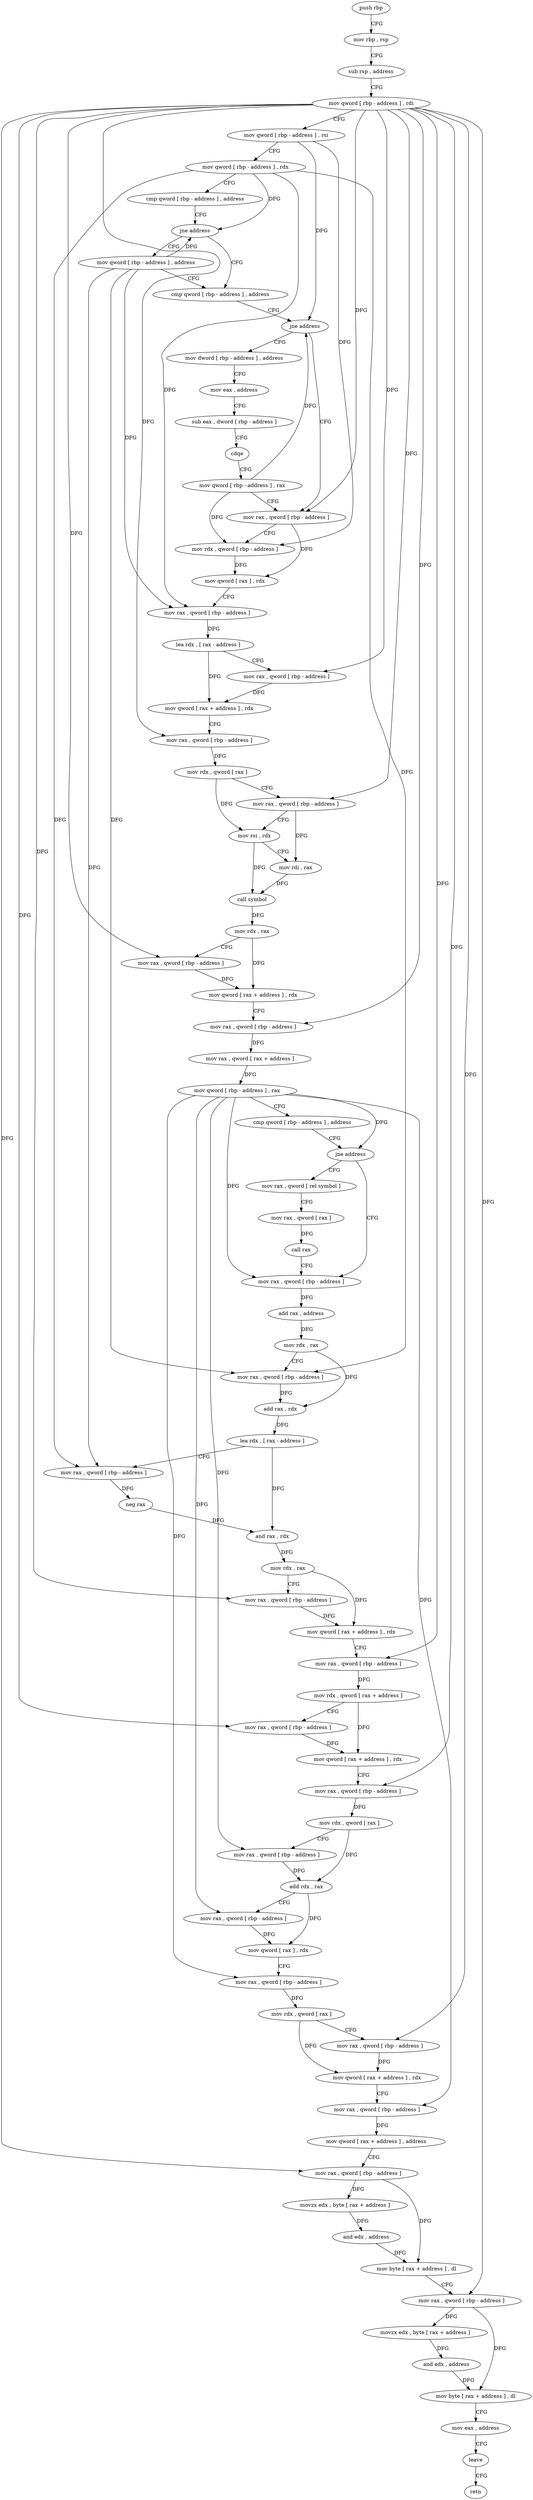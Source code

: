 digraph "func" {
"242556" [label = "push rbp" ]
"242557" [label = "mov rbp , rsp" ]
"242560" [label = "sub rsp , address" ]
"242564" [label = "mov qword [ rbp - address ] , rdi" ]
"242568" [label = "mov qword [ rbp - address ] , rsi" ]
"242572" [label = "mov qword [ rbp - address ] , rdx" ]
"242576" [label = "cmp qword [ rbp - address ] , address" ]
"242581" [label = "jne address" ]
"242591" [label = "cmp qword [ rbp - address ] , address" ]
"242583" [label = "mov qword [ rbp - address ] , address" ]
"242596" [label = "jne address" ]
"242619" [label = "mov rax , qword [ rbp - address ]" ]
"242598" [label = "mov dword [ rbp - address ] , address" ]
"242623" [label = "mov rdx , qword [ rbp - address ]" ]
"242627" [label = "mov qword [ rax ] , rdx" ]
"242630" [label = "mov rax , qword [ rbp - address ]" ]
"242634" [label = "lea rdx , [ rax - address ]" ]
"242638" [label = "mov rax , qword [ rbp - address ]" ]
"242642" [label = "mov qword [ rax + address ] , rdx" ]
"242646" [label = "mov rax , qword [ rbp - address ]" ]
"242650" [label = "mov rdx , qword [ rax ]" ]
"242653" [label = "mov rax , qword [ rbp - address ]" ]
"242657" [label = "mov rsi , rdx" ]
"242660" [label = "mov rdi , rax" ]
"242663" [label = "call symbol" ]
"242668" [label = "mov rdx , rax" ]
"242671" [label = "mov rax , qword [ rbp - address ]" ]
"242675" [label = "mov qword [ rax + address ] , rdx" ]
"242679" [label = "mov rax , qword [ rbp - address ]" ]
"242683" [label = "mov rax , qword [ rax + address ]" ]
"242687" [label = "mov qword [ rbp - address ] , rax" ]
"242691" [label = "cmp qword [ rbp - address ] , address" ]
"242696" [label = "jne address" ]
"242710" [label = "mov rax , qword [ rbp - address ]" ]
"242698" [label = "mov rax , qword [ rel symbol ]" ]
"242605" [label = "mov eax , address" ]
"242610" [label = "sub eax , dword [ rbp - address ]" ]
"242613" [label = "cdqe" ]
"242615" [label = "mov qword [ rbp - address ] , rax" ]
"242714" [label = "add rax , address" ]
"242718" [label = "mov rdx , rax" ]
"242721" [label = "mov rax , qword [ rbp - address ]" ]
"242725" [label = "add rax , rdx" ]
"242728" [label = "lea rdx , [ rax - address ]" ]
"242732" [label = "mov rax , qword [ rbp - address ]" ]
"242736" [label = "neg rax" ]
"242739" [label = "and rax , rdx" ]
"242742" [label = "mov rdx , rax" ]
"242745" [label = "mov rax , qword [ rbp - address ]" ]
"242749" [label = "mov qword [ rax + address ] , rdx" ]
"242753" [label = "mov rax , qword [ rbp - address ]" ]
"242757" [label = "mov rdx , qword [ rax + address ]" ]
"242761" [label = "mov rax , qword [ rbp - address ]" ]
"242765" [label = "mov qword [ rax + address ] , rdx" ]
"242769" [label = "mov rax , qword [ rbp - address ]" ]
"242773" [label = "mov rdx , qword [ rax ]" ]
"242776" [label = "mov rax , qword [ rbp - address ]" ]
"242780" [label = "add rdx , rax" ]
"242783" [label = "mov rax , qword [ rbp - address ]" ]
"242787" [label = "mov qword [ rax ] , rdx" ]
"242790" [label = "mov rax , qword [ rbp - address ]" ]
"242794" [label = "mov rdx , qword [ rax ]" ]
"242797" [label = "mov rax , qword [ rbp - address ]" ]
"242801" [label = "mov qword [ rax + address ] , rdx" ]
"242805" [label = "mov rax , qword [ rbp - address ]" ]
"242809" [label = "mov qword [ rax + address ] , address" ]
"242817" [label = "mov rax , qword [ rbp - address ]" ]
"242821" [label = "movzx edx , byte [ rax + address ]" ]
"242825" [label = "and edx , address" ]
"242828" [label = "mov byte [ rax + address ] , dl" ]
"242831" [label = "mov rax , qword [ rbp - address ]" ]
"242835" [label = "movzx edx , byte [ rax + address ]" ]
"242839" [label = "and edx , address" ]
"242842" [label = "mov byte [ rax + address ] , dl" ]
"242845" [label = "mov eax , address" ]
"242850" [label = "leave" ]
"242851" [label = "retn" ]
"242705" [label = "mov rax , qword [ rax ]" ]
"242708" [label = "call rax" ]
"242556" -> "242557" [ label = "CFG" ]
"242557" -> "242560" [ label = "CFG" ]
"242560" -> "242564" [ label = "CFG" ]
"242564" -> "242568" [ label = "CFG" ]
"242564" -> "242619" [ label = "DFG" ]
"242564" -> "242638" [ label = "DFG" ]
"242564" -> "242646" [ label = "DFG" ]
"242564" -> "242653" [ label = "DFG" ]
"242564" -> "242671" [ label = "DFG" ]
"242564" -> "242679" [ label = "DFG" ]
"242564" -> "242745" [ label = "DFG" ]
"242564" -> "242753" [ label = "DFG" ]
"242564" -> "242761" [ label = "DFG" ]
"242564" -> "242769" [ label = "DFG" ]
"242564" -> "242797" [ label = "DFG" ]
"242564" -> "242817" [ label = "DFG" ]
"242564" -> "242831" [ label = "DFG" ]
"242568" -> "242572" [ label = "CFG" ]
"242568" -> "242596" [ label = "DFG" ]
"242568" -> "242623" [ label = "DFG" ]
"242572" -> "242576" [ label = "CFG" ]
"242572" -> "242581" [ label = "DFG" ]
"242572" -> "242630" [ label = "DFG" ]
"242572" -> "242721" [ label = "DFG" ]
"242572" -> "242732" [ label = "DFG" ]
"242576" -> "242581" [ label = "CFG" ]
"242581" -> "242591" [ label = "CFG" ]
"242581" -> "242583" [ label = "CFG" ]
"242591" -> "242596" [ label = "CFG" ]
"242583" -> "242591" [ label = "CFG" ]
"242583" -> "242581" [ label = "DFG" ]
"242583" -> "242630" [ label = "DFG" ]
"242583" -> "242721" [ label = "DFG" ]
"242583" -> "242732" [ label = "DFG" ]
"242596" -> "242619" [ label = "CFG" ]
"242596" -> "242598" [ label = "CFG" ]
"242619" -> "242623" [ label = "CFG" ]
"242619" -> "242627" [ label = "DFG" ]
"242598" -> "242605" [ label = "CFG" ]
"242623" -> "242627" [ label = "DFG" ]
"242627" -> "242630" [ label = "CFG" ]
"242630" -> "242634" [ label = "DFG" ]
"242634" -> "242638" [ label = "CFG" ]
"242634" -> "242642" [ label = "DFG" ]
"242638" -> "242642" [ label = "DFG" ]
"242642" -> "242646" [ label = "CFG" ]
"242646" -> "242650" [ label = "DFG" ]
"242650" -> "242653" [ label = "CFG" ]
"242650" -> "242657" [ label = "DFG" ]
"242653" -> "242657" [ label = "CFG" ]
"242653" -> "242660" [ label = "DFG" ]
"242657" -> "242660" [ label = "CFG" ]
"242657" -> "242663" [ label = "DFG" ]
"242660" -> "242663" [ label = "DFG" ]
"242663" -> "242668" [ label = "DFG" ]
"242668" -> "242671" [ label = "CFG" ]
"242668" -> "242675" [ label = "DFG" ]
"242671" -> "242675" [ label = "DFG" ]
"242675" -> "242679" [ label = "CFG" ]
"242679" -> "242683" [ label = "DFG" ]
"242683" -> "242687" [ label = "DFG" ]
"242687" -> "242691" [ label = "CFG" ]
"242687" -> "242696" [ label = "DFG" ]
"242687" -> "242710" [ label = "DFG" ]
"242687" -> "242776" [ label = "DFG" ]
"242687" -> "242783" [ label = "DFG" ]
"242687" -> "242790" [ label = "DFG" ]
"242687" -> "242805" [ label = "DFG" ]
"242691" -> "242696" [ label = "CFG" ]
"242696" -> "242710" [ label = "CFG" ]
"242696" -> "242698" [ label = "CFG" ]
"242710" -> "242714" [ label = "DFG" ]
"242698" -> "242705" [ label = "CFG" ]
"242605" -> "242610" [ label = "CFG" ]
"242610" -> "242613" [ label = "CFG" ]
"242613" -> "242615" [ label = "CFG" ]
"242615" -> "242619" [ label = "CFG" ]
"242615" -> "242596" [ label = "DFG" ]
"242615" -> "242623" [ label = "DFG" ]
"242714" -> "242718" [ label = "DFG" ]
"242718" -> "242721" [ label = "CFG" ]
"242718" -> "242725" [ label = "DFG" ]
"242721" -> "242725" [ label = "DFG" ]
"242725" -> "242728" [ label = "DFG" ]
"242728" -> "242732" [ label = "CFG" ]
"242728" -> "242739" [ label = "DFG" ]
"242732" -> "242736" [ label = "DFG" ]
"242736" -> "242739" [ label = "DFG" ]
"242739" -> "242742" [ label = "DFG" ]
"242742" -> "242745" [ label = "CFG" ]
"242742" -> "242749" [ label = "DFG" ]
"242745" -> "242749" [ label = "DFG" ]
"242749" -> "242753" [ label = "CFG" ]
"242753" -> "242757" [ label = "DFG" ]
"242757" -> "242761" [ label = "CFG" ]
"242757" -> "242765" [ label = "DFG" ]
"242761" -> "242765" [ label = "DFG" ]
"242765" -> "242769" [ label = "CFG" ]
"242769" -> "242773" [ label = "DFG" ]
"242773" -> "242776" [ label = "CFG" ]
"242773" -> "242780" [ label = "DFG" ]
"242776" -> "242780" [ label = "DFG" ]
"242780" -> "242783" [ label = "CFG" ]
"242780" -> "242787" [ label = "DFG" ]
"242783" -> "242787" [ label = "DFG" ]
"242787" -> "242790" [ label = "CFG" ]
"242790" -> "242794" [ label = "DFG" ]
"242794" -> "242797" [ label = "CFG" ]
"242794" -> "242801" [ label = "DFG" ]
"242797" -> "242801" [ label = "DFG" ]
"242801" -> "242805" [ label = "CFG" ]
"242805" -> "242809" [ label = "DFG" ]
"242809" -> "242817" [ label = "CFG" ]
"242817" -> "242821" [ label = "DFG" ]
"242817" -> "242828" [ label = "DFG" ]
"242821" -> "242825" [ label = "DFG" ]
"242825" -> "242828" [ label = "DFG" ]
"242828" -> "242831" [ label = "CFG" ]
"242831" -> "242835" [ label = "DFG" ]
"242831" -> "242842" [ label = "DFG" ]
"242835" -> "242839" [ label = "DFG" ]
"242839" -> "242842" [ label = "DFG" ]
"242842" -> "242845" [ label = "CFG" ]
"242845" -> "242850" [ label = "CFG" ]
"242850" -> "242851" [ label = "CFG" ]
"242705" -> "242708" [ label = "DFG" ]
"242708" -> "242710" [ label = "CFG" ]
}
